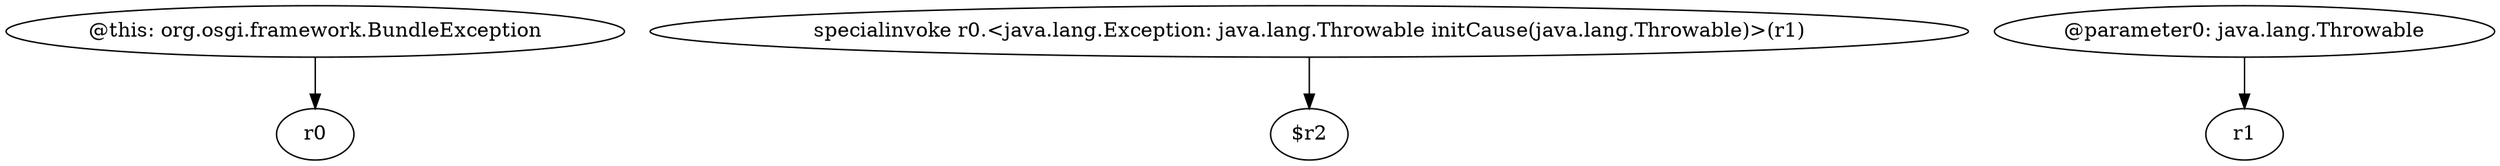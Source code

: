 digraph g {
0[label="@this: org.osgi.framework.BundleException"]
1[label="r0"]
0->1[label=""]
2[label="specialinvoke r0.<java.lang.Exception: java.lang.Throwable initCause(java.lang.Throwable)>(r1)"]
3[label="$r2"]
2->3[label=""]
4[label="@parameter0: java.lang.Throwable"]
5[label="r1"]
4->5[label=""]
}